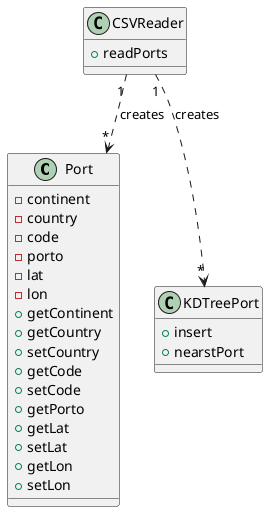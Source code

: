 @startuml

class Port {
    -continent
    -country
    -code
    -porto
    -lat
    -lon
    +getContinent
    +getCountry
    +setCountry
    +getCode
    +setCode
    +getPorto
    +getLat
    +setLat
    +getLon
    +setLon

  }

class KDTreePort {
    +insert
    +nearstPort
}

class CSVReader {
    +readPorts
}


CSVReader "1" ..> "*" Port  : creates
CSVReader "1" ..> "*" KDTreePort  : creates


@enduml